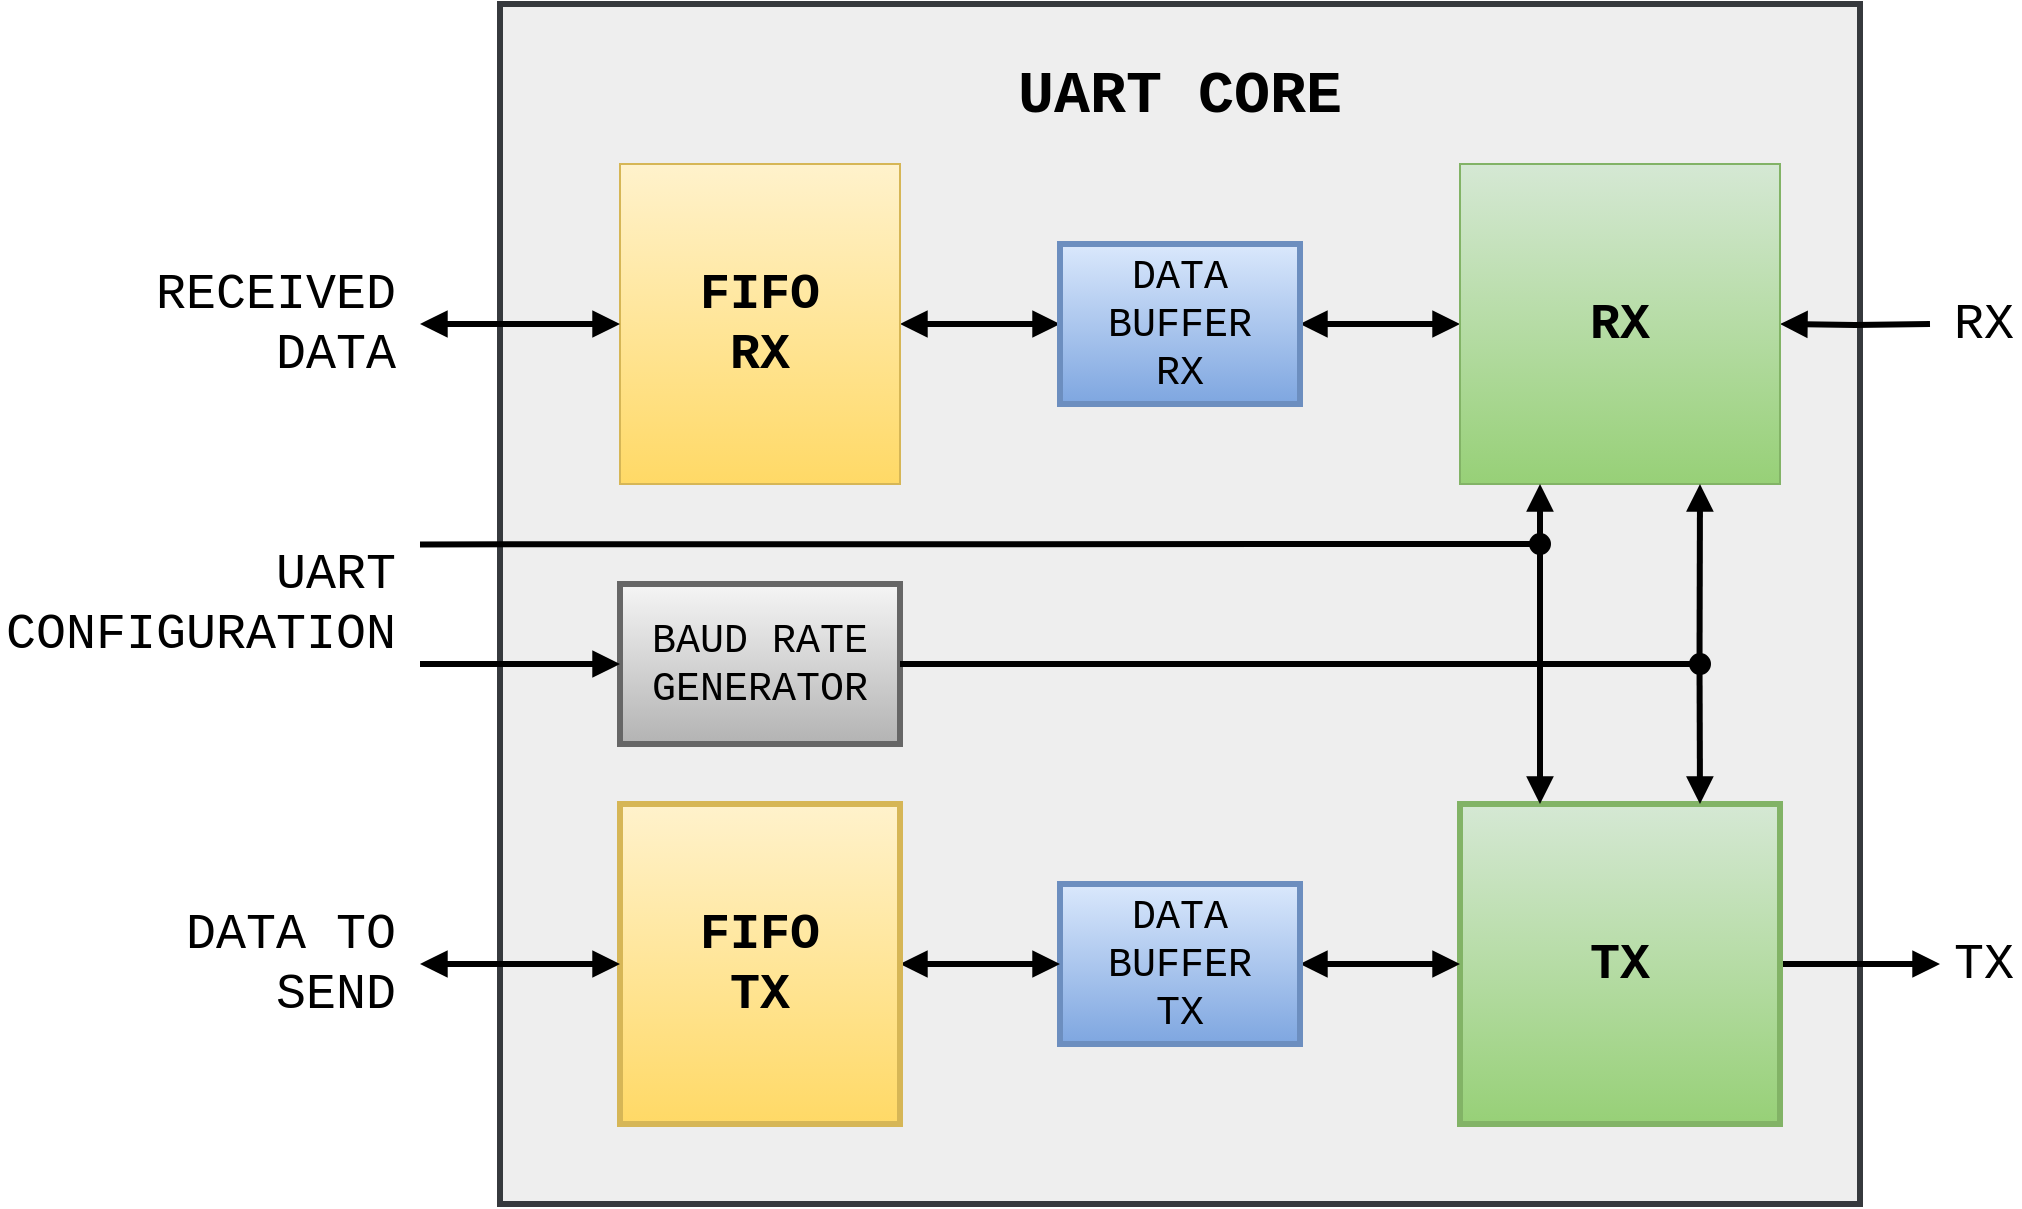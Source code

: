 <mxfile version="26.1.3">
  <diagram name="Page-1" id="IjhwGRsclc_mBZRt3yl9">
    <mxGraphModel dx="1949" dy="598" grid="1" gridSize="5" guides="1" tooltips="1" connect="1" arrows="1" fold="1" page="1" pageScale="1" pageWidth="850" pageHeight="1100" math="0" shadow="0">
      <root>
        <mxCell id="0" />
        <mxCell id="1" parent="0" />
        <mxCell id="RuNM8hLh28ji1wmA-Kj6-30" value="" style="rounded=0;whiteSpace=wrap;html=1;fillColor=#eeeeee;strokeWidth=3;perimeterSpacing=0;strokeColor=#36393d;" vertex="1" parent="1">
          <mxGeometry x="40" y="40" width="680" height="600" as="geometry" />
        </mxCell>
        <mxCell id="RuNM8hLh28ji1wmA-Kj6-24" style="edgeStyle=orthogonalEdgeStyle;rounded=0;orthogonalLoop=1;jettySize=auto;html=1;exitX=0;exitY=0.5;exitDx=0;exitDy=0;entryX=1;entryY=0.5;entryDx=0;entryDy=0;strokeWidth=3;startArrow=block;startFill=1;endArrow=block;endFill=1;" edge="1" parent="1" source="RuNM8hLh28ji1wmA-Kj6-1" target="RuNM8hLh28ji1wmA-Kj6-3">
          <mxGeometry relative="1" as="geometry" />
        </mxCell>
        <mxCell id="RuNM8hLh28ji1wmA-Kj6-27" style="edgeStyle=orthogonalEdgeStyle;rounded=0;orthogonalLoop=1;jettySize=auto;html=1;strokeWidth=3;entryX=1;entryY=0.5;entryDx=0;entryDy=0;endArrow=block;endFill=1;" edge="1" parent="1" target="RuNM8hLh28ji1wmA-Kj6-1">
          <mxGeometry relative="1" as="geometry">
            <mxPoint x="805" y="285" as="targetPoint" />
            <mxPoint x="755" y="200" as="sourcePoint" />
          </mxGeometry>
        </mxCell>
        <mxCell id="RuNM8hLh28ji1wmA-Kj6-1" value="&lt;font&gt;RX&lt;/font&gt;" style="whiteSpace=wrap;html=1;aspect=fixed;fontSize=25;fontStyle=1;fontFamily=Courier New;fillColor=#d5e8d4;strokeColor=#82b366;gradientColor=#97d077;" vertex="1" parent="1">
          <mxGeometry x="520" y="120" width="160" height="160" as="geometry" />
        </mxCell>
        <mxCell id="RuNM8hLh28ji1wmA-Kj6-28" style="edgeStyle=orthogonalEdgeStyle;rounded=0;orthogonalLoop=1;jettySize=auto;html=1;strokeWidth=3;endArrow=block;endFill=1;" edge="1" parent="1" source="RuNM8hLh28ji1wmA-Kj6-2">
          <mxGeometry relative="1" as="geometry">
            <mxPoint x="760" y="520" as="targetPoint" />
          </mxGeometry>
        </mxCell>
        <mxCell id="RuNM8hLh28ji1wmA-Kj6-2" value="TX" style="whiteSpace=wrap;html=1;aspect=fixed;fontSize=25;fontStyle=1;fontFamily=Courier New;imageAspect=0;fillColor=#d5e8d4;strokeColor=#82b366;gradientColor=#97d077;strokeWidth=3;" vertex="1" parent="1">
          <mxGeometry x="520" y="440" width="160" height="160" as="geometry" />
        </mxCell>
        <mxCell id="RuNM8hLh28ji1wmA-Kj6-23" style="edgeStyle=orthogonalEdgeStyle;rounded=0;orthogonalLoop=1;jettySize=auto;html=1;exitX=0;exitY=0.5;exitDx=0;exitDy=0;entryX=1;entryY=0.5;entryDx=0;entryDy=0;strokeWidth=3;startArrow=block;startFill=1;endArrow=block;endFill=1;" edge="1" parent="1" source="RuNM8hLh28ji1wmA-Kj6-3" target="RuNM8hLh28ji1wmA-Kj6-5">
          <mxGeometry relative="1" as="geometry" />
        </mxCell>
        <mxCell id="RuNM8hLh28ji1wmA-Kj6-3" value="DATA&lt;br&gt; BUFFER&lt;br&gt;RX" style="rounded=0;whiteSpace=wrap;html=1;fontFamily=Courier New;fontSize=20;fontStyle=0;fillColor=#dae8fc;strokeColor=#6c8ebf;gradientColor=#7ea6e0;strokeWidth=3;" vertex="1" parent="1">
          <mxGeometry x="320" y="160" width="120" height="80" as="geometry" />
        </mxCell>
        <mxCell id="RuNM8hLh28ji1wmA-Kj6-26" style="edgeStyle=orthogonalEdgeStyle;rounded=0;orthogonalLoop=1;jettySize=auto;html=1;exitX=1;exitY=0.5;exitDx=0;exitDy=0;entryX=0;entryY=0.5;entryDx=0;entryDy=0;strokeWidth=3;startArrow=block;startFill=1;endArrow=block;endFill=1;" edge="1" parent="1" source="RuNM8hLh28ji1wmA-Kj6-4" target="RuNM8hLh28ji1wmA-Kj6-2">
          <mxGeometry relative="1" as="geometry" />
        </mxCell>
        <mxCell id="RuNM8hLh28ji1wmA-Kj6-4" value="DATA&lt;br&gt;BUFFER&lt;br&gt;TX" style="rounded=0;whiteSpace=wrap;html=1;fontFamily=Courier New;fontSize=20;fontStyle=0;fillColor=#dae8fc;strokeColor=#6c8ebf;gradientColor=#7ea6e0;strokeWidth=3;" vertex="1" parent="1">
          <mxGeometry x="320" y="480" width="120" height="80" as="geometry" />
        </mxCell>
        <mxCell id="RuNM8hLh28ji1wmA-Kj6-5" value="FIFO&lt;br&gt;RX" style="rounded=0;whiteSpace=wrap;html=1;fontSize=25;fontFamily=Courier New;fillColor=#fff2cc;fontStyle=1;strokeColor=#d6b656;gradientColor=#ffd966;" vertex="1" parent="1">
          <mxGeometry x="100" y="120" width="140" height="160" as="geometry" />
        </mxCell>
        <mxCell id="RuNM8hLh28ji1wmA-Kj6-25" style="edgeStyle=orthogonalEdgeStyle;rounded=0;orthogonalLoop=1;jettySize=auto;html=1;exitX=1;exitY=0.5;exitDx=0;exitDy=0;entryX=0;entryY=0.5;entryDx=0;entryDy=0;strokeWidth=3;startArrow=block;startFill=1;endArrow=block;endFill=1;" edge="1" parent="1" source="RuNM8hLh28ji1wmA-Kj6-6" target="RuNM8hLh28ji1wmA-Kj6-4">
          <mxGeometry relative="1" as="geometry" />
        </mxCell>
        <mxCell id="RuNM8hLh28ji1wmA-Kj6-6" value="FIFO&lt;br&gt;TX" style="rounded=0;whiteSpace=wrap;html=1;fontSize=25;fontFamily=Courier New;fillColor=#fff2cc;fontStyle=1;strokeColor=#d6b656;gradientColor=#ffd966;strokeWidth=3;" vertex="1" parent="1">
          <mxGeometry x="100" y="440" width="140" height="160" as="geometry" />
        </mxCell>
        <mxCell id="RuNM8hLh28ji1wmA-Kj6-7" value="BAUD RATE&lt;br&gt;GENERATOR" style="rounded=0;whiteSpace=wrap;html=1;fontFamily=Courier New;fontSize=20;fontStyle=0;fillColor=#f5f5f5;strokeColor=#666666;gradientColor=#b3b3b3;strokeWidth=3;" vertex="1" parent="1">
          <mxGeometry x="100" y="330" width="140" height="80" as="geometry" />
        </mxCell>
        <mxCell id="RuNM8hLh28ji1wmA-Kj6-11" value="" style="endArrow=block;html=1;rounded=0;entryX=0.75;entryY=1;entryDx=0;entryDy=0;exitX=0.882;exitY=0.55;exitDx=0;exitDy=0;exitPerimeter=0;strokeWidth=3;endFill=1;" edge="1" parent="1" source="RuNM8hLh28ji1wmA-Kj6-30" target="RuNM8hLh28ji1wmA-Kj6-1">
          <mxGeometry width="50" height="50" relative="1" as="geometry">
            <mxPoint x="600" y="360" as="sourcePoint" />
            <mxPoint x="760" y="320" as="targetPoint" />
          </mxGeometry>
        </mxCell>
        <mxCell id="RuNM8hLh28ji1wmA-Kj6-12" value="" style="endArrow=block;html=1;rounded=0;entryX=0.75;entryY=0;entryDx=0;entryDy=0;exitX=0.882;exitY=0.55;exitDx=0;exitDy=0;exitPerimeter=0;strokeWidth=3;endFill=1;" edge="1" parent="1" source="RuNM8hLh28ji1wmA-Kj6-30" target="RuNM8hLh28ji1wmA-Kj6-2">
          <mxGeometry width="50" height="50" relative="1" as="geometry">
            <mxPoint x="760" y="370" as="sourcePoint" />
            <mxPoint x="770" y="310" as="targetPoint" />
          </mxGeometry>
        </mxCell>
        <mxCell id="RuNM8hLh28ji1wmA-Kj6-29" value="" style="endArrow=block;html=1;rounded=0;entryX=0;entryY=0.5;entryDx=0;entryDy=0;strokeWidth=3;startArrow=block;startFill=1;endFill=1;" edge="1" parent="1" target="RuNM8hLh28ji1wmA-Kj6-6">
          <mxGeometry width="50" height="50" relative="1" as="geometry">
            <mxPoint y="520" as="sourcePoint" />
            <mxPoint y="390" as="targetPoint" />
          </mxGeometry>
        </mxCell>
        <mxCell id="RuNM8hLh28ji1wmA-Kj6-31" value="UART CORE" style="text;html=1;align=center;verticalAlign=middle;whiteSpace=wrap;rounded=0;fontStyle=1;fontFamily=Courier New;fontSize=30;" vertex="1" parent="1">
          <mxGeometry x="295" y="70" width="170" height="30" as="geometry" />
        </mxCell>
        <mxCell id="RuNM8hLh28ji1wmA-Kj6-32" value="" style="endArrow=block;html=1;rounded=0;entryX=0;entryY=0.5;entryDx=0;entryDy=0;strokeWidth=3;startArrow=none;startFill=0;endFill=1;" edge="1" parent="1" target="RuNM8hLh28ji1wmA-Kj6-7">
          <mxGeometry width="50" height="50" relative="1" as="geometry">
            <mxPoint y="370" as="sourcePoint" />
            <mxPoint x="-80" y="450" as="targetPoint" />
          </mxGeometry>
        </mxCell>
        <mxCell id="RuNM8hLh28ji1wmA-Kj6-34" value="" style="endArrow=block;html=1;rounded=0;exitX=0;exitY=0.5;exitDx=0;exitDy=0;strokeWidth=3;startArrow=block;startFill=1;endFill=1;" edge="1" parent="1" source="RuNM8hLh28ji1wmA-Kj6-5">
          <mxGeometry width="50" height="50" relative="1" as="geometry">
            <mxPoint x="-130" y="250" as="sourcePoint" />
            <mxPoint y="200" as="targetPoint" />
          </mxGeometry>
        </mxCell>
        <mxCell id="RuNM8hLh28ji1wmA-Kj6-37" value="" style="endArrow=none;html=1;rounded=0;strokeWidth=3;" edge="1" parent="1">
          <mxGeometry width="50" height="50" relative="1" as="geometry">
            <mxPoint y="310.2" as="sourcePoint" />
            <mxPoint x="560" y="310" as="targetPoint" />
          </mxGeometry>
        </mxCell>
        <mxCell id="RuNM8hLh28ji1wmA-Kj6-38" value="" style="endArrow=none;html=1;rounded=0;exitX=1;exitY=0.5;exitDx=0;exitDy=0;entryX=0.882;entryY=0.55;entryDx=0;entryDy=0;entryPerimeter=0;strokeWidth=3;" edge="1" parent="1" source="RuNM8hLh28ji1wmA-Kj6-7" target="RuNM8hLh28ji1wmA-Kj6-30">
          <mxGeometry width="50" height="50" relative="1" as="geometry">
            <mxPoint x="240" y="380" as="sourcePoint" />
            <mxPoint x="600" y="370" as="targetPoint" />
          </mxGeometry>
        </mxCell>
        <mxCell id="RuNM8hLh28ji1wmA-Kj6-40" value="" style="endArrow=block;startArrow=block;html=1;rounded=0;entryX=0.25;entryY=1;entryDx=0;entryDy=0;exitX=0.25;exitY=0;exitDx=0;exitDy=0;strokeWidth=3;startFill=1;endFill=1;" edge="1" parent="1" source="RuNM8hLh28ji1wmA-Kj6-2" target="RuNM8hLh28ji1wmA-Kj6-1">
          <mxGeometry width="50" height="50" relative="1" as="geometry">
            <mxPoint x="360" y="370" as="sourcePoint" />
            <mxPoint x="410" y="320" as="targetPoint" />
          </mxGeometry>
        </mxCell>
        <mxCell id="RuNM8hLh28ji1wmA-Kj6-45" value="RECEIVED DATA" style="text;html=1;align=right;verticalAlign=middle;whiteSpace=wrap;rounded=0;fontStyle=0;fontFamily=Courier New;fontSize=25;" vertex="1" parent="1">
          <mxGeometry x="-180" y="168.75" width="170" height="62.5" as="geometry" />
        </mxCell>
        <mxCell id="RuNM8hLh28ji1wmA-Kj6-46" value="UART&lt;br&gt;CONFIGURATION" style="text;html=1;align=right;verticalAlign=middle;whiteSpace=wrap;rounded=0;fontStyle=0;fontFamily=Courier New;fontSize=25;horizontal=1;" vertex="1" parent="1">
          <mxGeometry x="-210" y="307.5" width="200" height="65" as="geometry" />
        </mxCell>
        <mxCell id="RuNM8hLh28ji1wmA-Kj6-47" value="DATA TO SEND" style="text;html=1;align=right;verticalAlign=middle;whiteSpace=wrap;rounded=0;fontStyle=0;fontFamily=Courier New;fontSize=25;" vertex="1" parent="1">
          <mxGeometry x="-180" y="493.75" width="170" height="52.5" as="geometry" />
        </mxCell>
        <mxCell id="RuNM8hLh28ji1wmA-Kj6-55" value="" style="ellipse;whiteSpace=wrap;html=1;aspect=fixed;fillColor=#000000;" vertex="1" parent="1">
          <mxGeometry x="635" y="365" width="10" height="10" as="geometry" />
        </mxCell>
        <mxCell id="RuNM8hLh28ji1wmA-Kj6-57" value="" style="ellipse;whiteSpace=wrap;html=1;aspect=fixed;fillColor=#000000;" vertex="1" parent="1">
          <mxGeometry x="555" y="305" width="10" height="10" as="geometry" />
        </mxCell>
        <mxCell id="RuNM8hLh28ji1wmA-Kj6-58" value="&lt;div align=&quot;left&quot;&gt;RX&lt;/div&gt;" style="text;html=1;align=left;verticalAlign=middle;whiteSpace=wrap;rounded=0;fontStyle=0;fontFamily=Courier New;fontSize=25;" vertex="1" parent="1">
          <mxGeometry x="765" y="185" width="35" height="30" as="geometry" />
        </mxCell>
        <mxCell id="RuNM8hLh28ji1wmA-Kj6-59" value="&lt;div align=&quot;left&quot;&gt;TX&lt;/div&gt;" style="text;html=1;align=left;verticalAlign=middle;whiteSpace=wrap;rounded=0;fontStyle=0;fontFamily=Courier New;fontSize=25;" vertex="1" parent="1">
          <mxGeometry x="765" y="505" width="35" height="30" as="geometry" />
        </mxCell>
      </root>
    </mxGraphModel>
  </diagram>
</mxfile>
